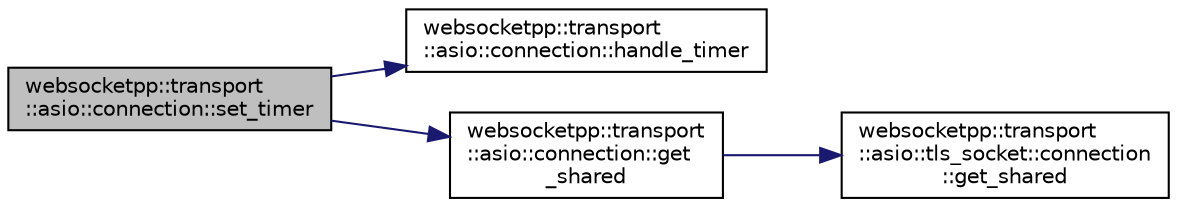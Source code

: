 digraph "websocketpp::transport::asio::connection::set_timer"
{
  edge [fontname="Helvetica",fontsize="10",labelfontname="Helvetica",labelfontsize="10"];
  node [fontname="Helvetica",fontsize="10",shape=record];
  rankdir="LR";
  Node73 [label="websocketpp::transport\l::asio::connection::set_timer",height=0.2,width=0.4,color="black", fillcolor="grey75", style="filled", fontcolor="black"];
  Node73 -> Node74 [color="midnightblue",fontsize="10",style="solid"];
  Node74 [label="websocketpp::transport\l::asio::connection::handle_timer",height=0.2,width=0.4,color="black", fillcolor="white", style="filled",URL="$classwebsocketpp_1_1transport_1_1asio_1_1connection.html#a61ec4db64a17fcd38d2ca1c819dd2d9b",tooltip="Timer callback. "];
  Node73 -> Node75 [color="midnightblue",fontsize="10",style="solid"];
  Node75 [label="websocketpp::transport\l::asio::connection::get\l_shared",height=0.2,width=0.4,color="black", fillcolor="white", style="filled",URL="$classwebsocketpp_1_1transport_1_1asio_1_1connection.html#ac190efbc8cfd2654bc07b5b9382c36cc",tooltip="Get a shared pointer to this component. "];
  Node75 -> Node76 [color="midnightblue",fontsize="10",style="solid"];
  Node76 [label="websocketpp::transport\l::asio::tls_socket::connection\l::get_shared",height=0.2,width=0.4,color="black", fillcolor="white", style="filled",URL="$classwebsocketpp_1_1transport_1_1asio_1_1tls__socket_1_1connection.html#ab03c718432a6b2020e8315d137930945",tooltip="Get a shared pointer to this component. "];
}
